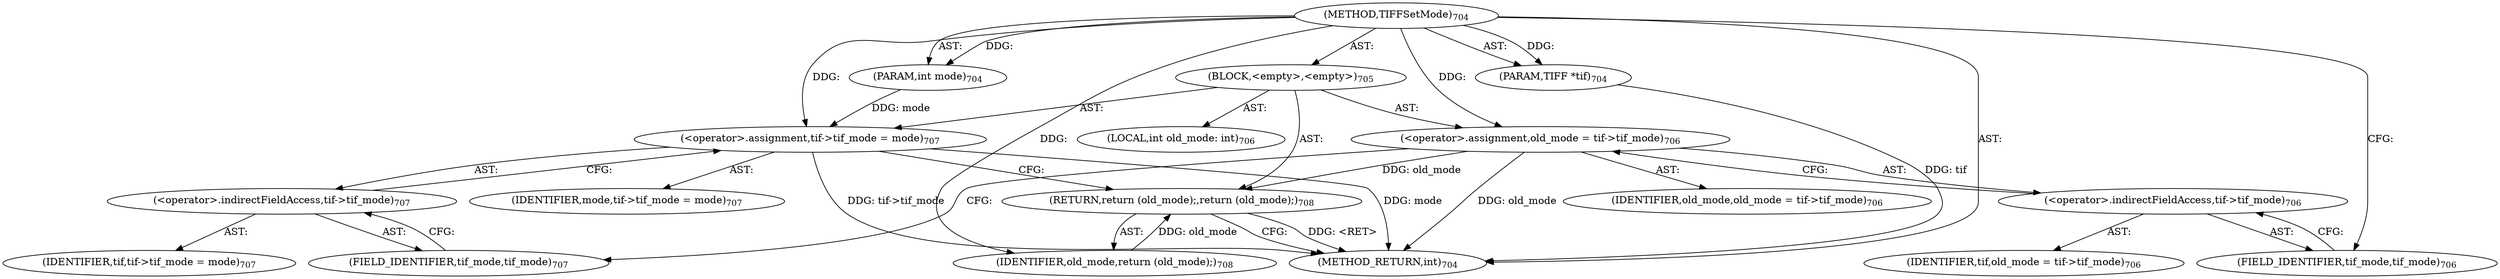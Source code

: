 digraph "TIFFSetMode" {  
"1511" [label = <(METHOD,TIFFSetMode)<SUB>704</SUB>> ]
"1512" [label = <(PARAM,TIFF *tif)<SUB>704</SUB>> ]
"1513" [label = <(PARAM,int mode)<SUB>704</SUB>> ]
"1514" [label = <(BLOCK,&lt;empty&gt;,&lt;empty&gt;)<SUB>705</SUB>> ]
"1515" [label = <(LOCAL,int old_mode: int)<SUB>706</SUB>> ]
"1516" [label = <(&lt;operator&gt;.assignment,old_mode = tif-&gt;tif_mode)<SUB>706</SUB>> ]
"1517" [label = <(IDENTIFIER,old_mode,old_mode = tif-&gt;tif_mode)<SUB>706</SUB>> ]
"1518" [label = <(&lt;operator&gt;.indirectFieldAccess,tif-&gt;tif_mode)<SUB>706</SUB>> ]
"1519" [label = <(IDENTIFIER,tif,old_mode = tif-&gt;tif_mode)<SUB>706</SUB>> ]
"1520" [label = <(FIELD_IDENTIFIER,tif_mode,tif_mode)<SUB>706</SUB>> ]
"1521" [label = <(&lt;operator&gt;.assignment,tif-&gt;tif_mode = mode)<SUB>707</SUB>> ]
"1522" [label = <(&lt;operator&gt;.indirectFieldAccess,tif-&gt;tif_mode)<SUB>707</SUB>> ]
"1523" [label = <(IDENTIFIER,tif,tif-&gt;tif_mode = mode)<SUB>707</SUB>> ]
"1524" [label = <(FIELD_IDENTIFIER,tif_mode,tif_mode)<SUB>707</SUB>> ]
"1525" [label = <(IDENTIFIER,mode,tif-&gt;tif_mode = mode)<SUB>707</SUB>> ]
"1526" [label = <(RETURN,return (old_mode);,return (old_mode);)<SUB>708</SUB>> ]
"1527" [label = <(IDENTIFIER,old_mode,return (old_mode);)<SUB>708</SUB>> ]
"1528" [label = <(METHOD_RETURN,int)<SUB>704</SUB>> ]
  "1511" -> "1512"  [ label = "AST: "] 
  "1511" -> "1513"  [ label = "AST: "] 
  "1511" -> "1514"  [ label = "AST: "] 
  "1511" -> "1528"  [ label = "AST: "] 
  "1514" -> "1515"  [ label = "AST: "] 
  "1514" -> "1516"  [ label = "AST: "] 
  "1514" -> "1521"  [ label = "AST: "] 
  "1514" -> "1526"  [ label = "AST: "] 
  "1516" -> "1517"  [ label = "AST: "] 
  "1516" -> "1518"  [ label = "AST: "] 
  "1518" -> "1519"  [ label = "AST: "] 
  "1518" -> "1520"  [ label = "AST: "] 
  "1521" -> "1522"  [ label = "AST: "] 
  "1521" -> "1525"  [ label = "AST: "] 
  "1522" -> "1523"  [ label = "AST: "] 
  "1522" -> "1524"  [ label = "AST: "] 
  "1526" -> "1527"  [ label = "AST: "] 
  "1516" -> "1524"  [ label = "CFG: "] 
  "1521" -> "1526"  [ label = "CFG: "] 
  "1526" -> "1528"  [ label = "CFG: "] 
  "1518" -> "1516"  [ label = "CFG: "] 
  "1522" -> "1521"  [ label = "CFG: "] 
  "1520" -> "1518"  [ label = "CFG: "] 
  "1524" -> "1522"  [ label = "CFG: "] 
  "1511" -> "1520"  [ label = "CFG: "] 
  "1526" -> "1528"  [ label = "DDG: &lt;RET&gt;"] 
  "1512" -> "1528"  [ label = "DDG: tif"] 
  "1516" -> "1528"  [ label = "DDG: old_mode"] 
  "1521" -> "1528"  [ label = "DDG: tif-&gt;tif_mode"] 
  "1521" -> "1528"  [ label = "DDG: mode"] 
  "1511" -> "1512"  [ label = "DDG: "] 
  "1511" -> "1513"  [ label = "DDG: "] 
  "1513" -> "1521"  [ label = "DDG: mode"] 
  "1511" -> "1521"  [ label = "DDG: "] 
  "1527" -> "1526"  [ label = "DDG: old_mode"] 
  "1516" -> "1526"  [ label = "DDG: old_mode"] 
  "1511" -> "1516"  [ label = "DDG: "] 
  "1511" -> "1527"  [ label = "DDG: "] 
}
